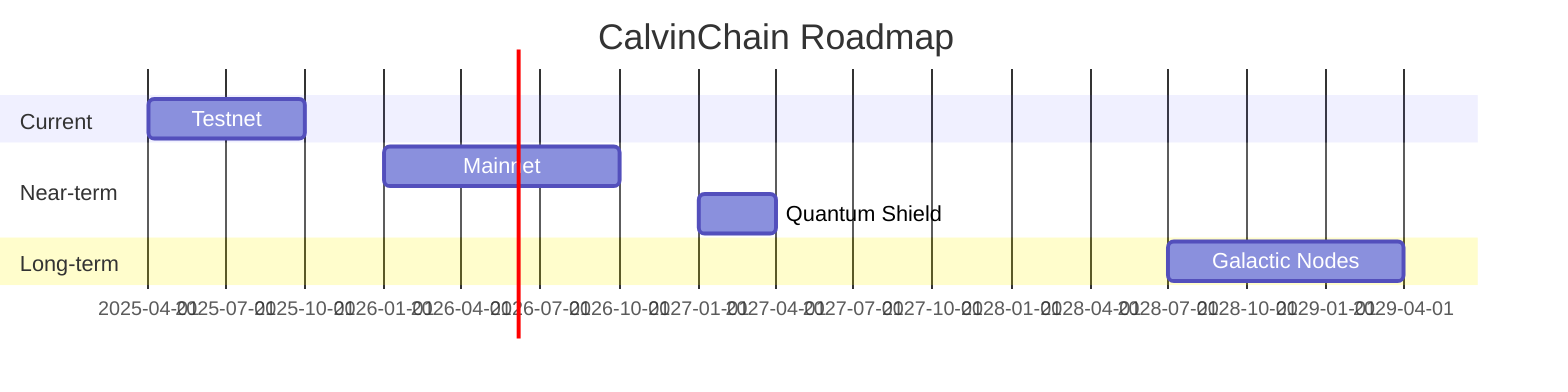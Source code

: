 gantt
    title CalvinChain Roadmap
    dateFormat  YYYY-Q
    section Current
    Testnet :2025-2, 2025-4
    section Near-term
    Mainnet : 2026-1, 2026-4
    Quantum Shield : 2027-1, 2027-2
    section Long-term
    Galactic Nodes : 2028-3, 2029-2